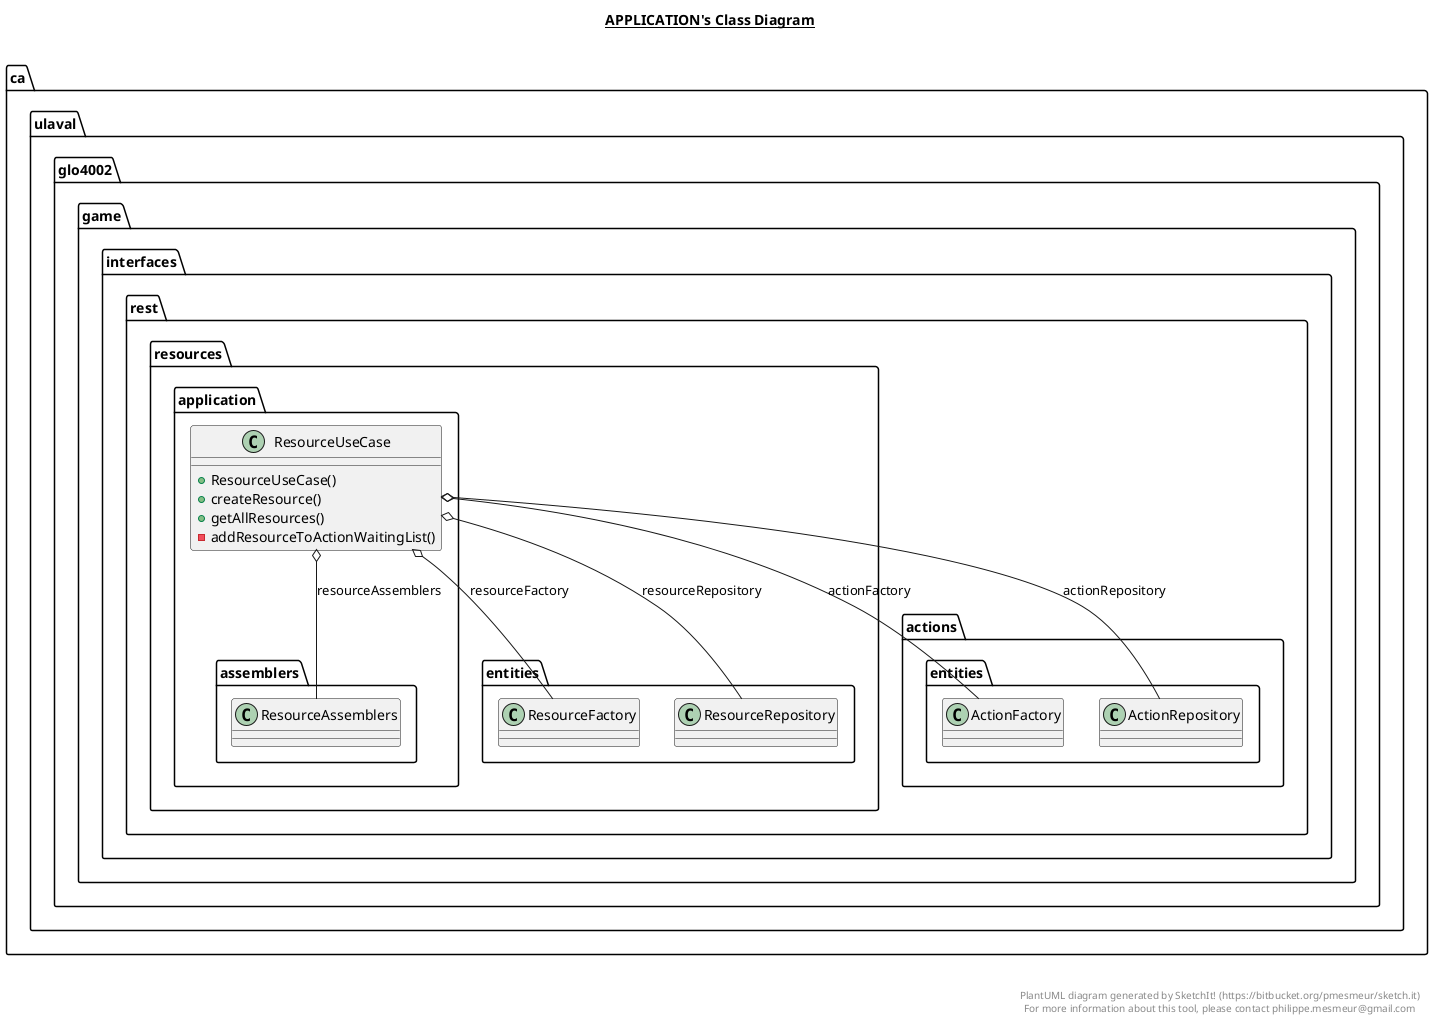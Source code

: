 @startuml

title __APPLICATION's Class Diagram__\n

  namespace ca.ulaval.glo4002.game {
    namespace interfaces.rest {
      namespace resources.application {
        class ca.ulaval.glo4002.game.interfaces.rest.resources.application.ResourceUseCase {
            + ResourceUseCase()
            + createResource()
            + getAllResources()
            - addResourceToActionWaitingList()
        }
      }
    }
  }
  

  ca.ulaval.glo4002.game.interfaces.rest.resources.application.ResourceUseCase o-- ca.ulaval.glo4002.game.interfaces.rest.actions.entities.ActionFactory : actionFactory
  ca.ulaval.glo4002.game.interfaces.rest.resources.application.ResourceUseCase o-- ca.ulaval.glo4002.game.interfaces.rest.actions.entities.ActionRepository : actionRepository
  ca.ulaval.glo4002.game.interfaces.rest.resources.application.ResourceUseCase o-- ca.ulaval.glo4002.game.interfaces.rest.resources.application.assemblers.ResourceAssemblers : resourceAssemblers
  ca.ulaval.glo4002.game.interfaces.rest.resources.application.ResourceUseCase o-- ca.ulaval.glo4002.game.interfaces.rest.resources.entities.ResourceFactory : resourceFactory
  ca.ulaval.glo4002.game.interfaces.rest.resources.application.ResourceUseCase o-- ca.ulaval.glo4002.game.interfaces.rest.resources.entities.ResourceRepository : resourceRepository


right footer


PlantUML diagram generated by SketchIt! (https://bitbucket.org/pmesmeur/sketch.it)
For more information about this tool, please contact philippe.mesmeur@gmail.com
endfooter

@enduml
